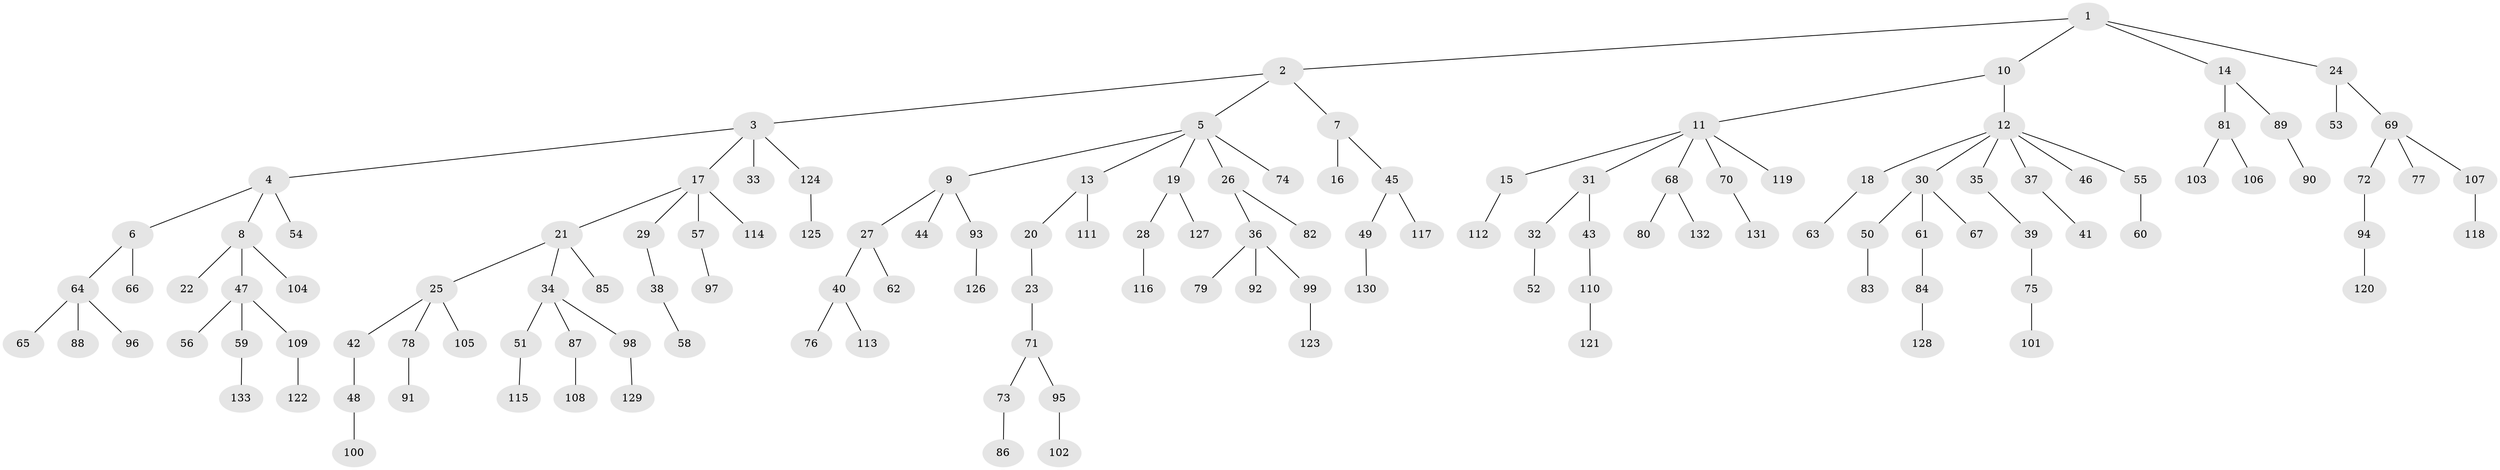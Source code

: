 // coarse degree distribution, {4: 0.07526881720430108, 1: 0.5913978494623656, 5: 0.010752688172043012, 2: 0.27956989247311825, 8: 0.021505376344086023, 3: 0.010752688172043012, 25: 0.010752688172043012}
// Generated by graph-tools (version 1.1) at 2025/56/03/04/25 21:56:39]
// undirected, 133 vertices, 132 edges
graph export_dot {
graph [start="1"]
  node [color=gray90,style=filled];
  1;
  2;
  3;
  4;
  5;
  6;
  7;
  8;
  9;
  10;
  11;
  12;
  13;
  14;
  15;
  16;
  17;
  18;
  19;
  20;
  21;
  22;
  23;
  24;
  25;
  26;
  27;
  28;
  29;
  30;
  31;
  32;
  33;
  34;
  35;
  36;
  37;
  38;
  39;
  40;
  41;
  42;
  43;
  44;
  45;
  46;
  47;
  48;
  49;
  50;
  51;
  52;
  53;
  54;
  55;
  56;
  57;
  58;
  59;
  60;
  61;
  62;
  63;
  64;
  65;
  66;
  67;
  68;
  69;
  70;
  71;
  72;
  73;
  74;
  75;
  76;
  77;
  78;
  79;
  80;
  81;
  82;
  83;
  84;
  85;
  86;
  87;
  88;
  89;
  90;
  91;
  92;
  93;
  94;
  95;
  96;
  97;
  98;
  99;
  100;
  101;
  102;
  103;
  104;
  105;
  106;
  107;
  108;
  109;
  110;
  111;
  112;
  113;
  114;
  115;
  116;
  117;
  118;
  119;
  120;
  121;
  122;
  123;
  124;
  125;
  126;
  127;
  128;
  129;
  130;
  131;
  132;
  133;
  1 -- 2;
  1 -- 10;
  1 -- 14;
  1 -- 24;
  2 -- 3;
  2 -- 5;
  2 -- 7;
  3 -- 4;
  3 -- 17;
  3 -- 33;
  3 -- 124;
  4 -- 6;
  4 -- 8;
  4 -- 54;
  5 -- 9;
  5 -- 13;
  5 -- 19;
  5 -- 26;
  5 -- 74;
  6 -- 64;
  6 -- 66;
  7 -- 16;
  7 -- 45;
  8 -- 22;
  8 -- 47;
  8 -- 104;
  9 -- 27;
  9 -- 44;
  9 -- 93;
  10 -- 11;
  10 -- 12;
  11 -- 15;
  11 -- 31;
  11 -- 68;
  11 -- 70;
  11 -- 119;
  12 -- 18;
  12 -- 30;
  12 -- 35;
  12 -- 37;
  12 -- 46;
  12 -- 55;
  13 -- 20;
  13 -- 111;
  14 -- 81;
  14 -- 89;
  15 -- 112;
  17 -- 21;
  17 -- 29;
  17 -- 57;
  17 -- 114;
  18 -- 63;
  19 -- 28;
  19 -- 127;
  20 -- 23;
  21 -- 25;
  21 -- 34;
  21 -- 85;
  23 -- 71;
  24 -- 53;
  24 -- 69;
  25 -- 42;
  25 -- 78;
  25 -- 105;
  26 -- 36;
  26 -- 82;
  27 -- 40;
  27 -- 62;
  28 -- 116;
  29 -- 38;
  30 -- 50;
  30 -- 61;
  30 -- 67;
  31 -- 32;
  31 -- 43;
  32 -- 52;
  34 -- 51;
  34 -- 87;
  34 -- 98;
  35 -- 39;
  36 -- 79;
  36 -- 92;
  36 -- 99;
  37 -- 41;
  38 -- 58;
  39 -- 75;
  40 -- 76;
  40 -- 113;
  42 -- 48;
  43 -- 110;
  45 -- 49;
  45 -- 117;
  47 -- 56;
  47 -- 59;
  47 -- 109;
  48 -- 100;
  49 -- 130;
  50 -- 83;
  51 -- 115;
  55 -- 60;
  57 -- 97;
  59 -- 133;
  61 -- 84;
  64 -- 65;
  64 -- 88;
  64 -- 96;
  68 -- 80;
  68 -- 132;
  69 -- 72;
  69 -- 77;
  69 -- 107;
  70 -- 131;
  71 -- 73;
  71 -- 95;
  72 -- 94;
  73 -- 86;
  75 -- 101;
  78 -- 91;
  81 -- 103;
  81 -- 106;
  84 -- 128;
  87 -- 108;
  89 -- 90;
  93 -- 126;
  94 -- 120;
  95 -- 102;
  98 -- 129;
  99 -- 123;
  107 -- 118;
  109 -- 122;
  110 -- 121;
  124 -- 125;
}
